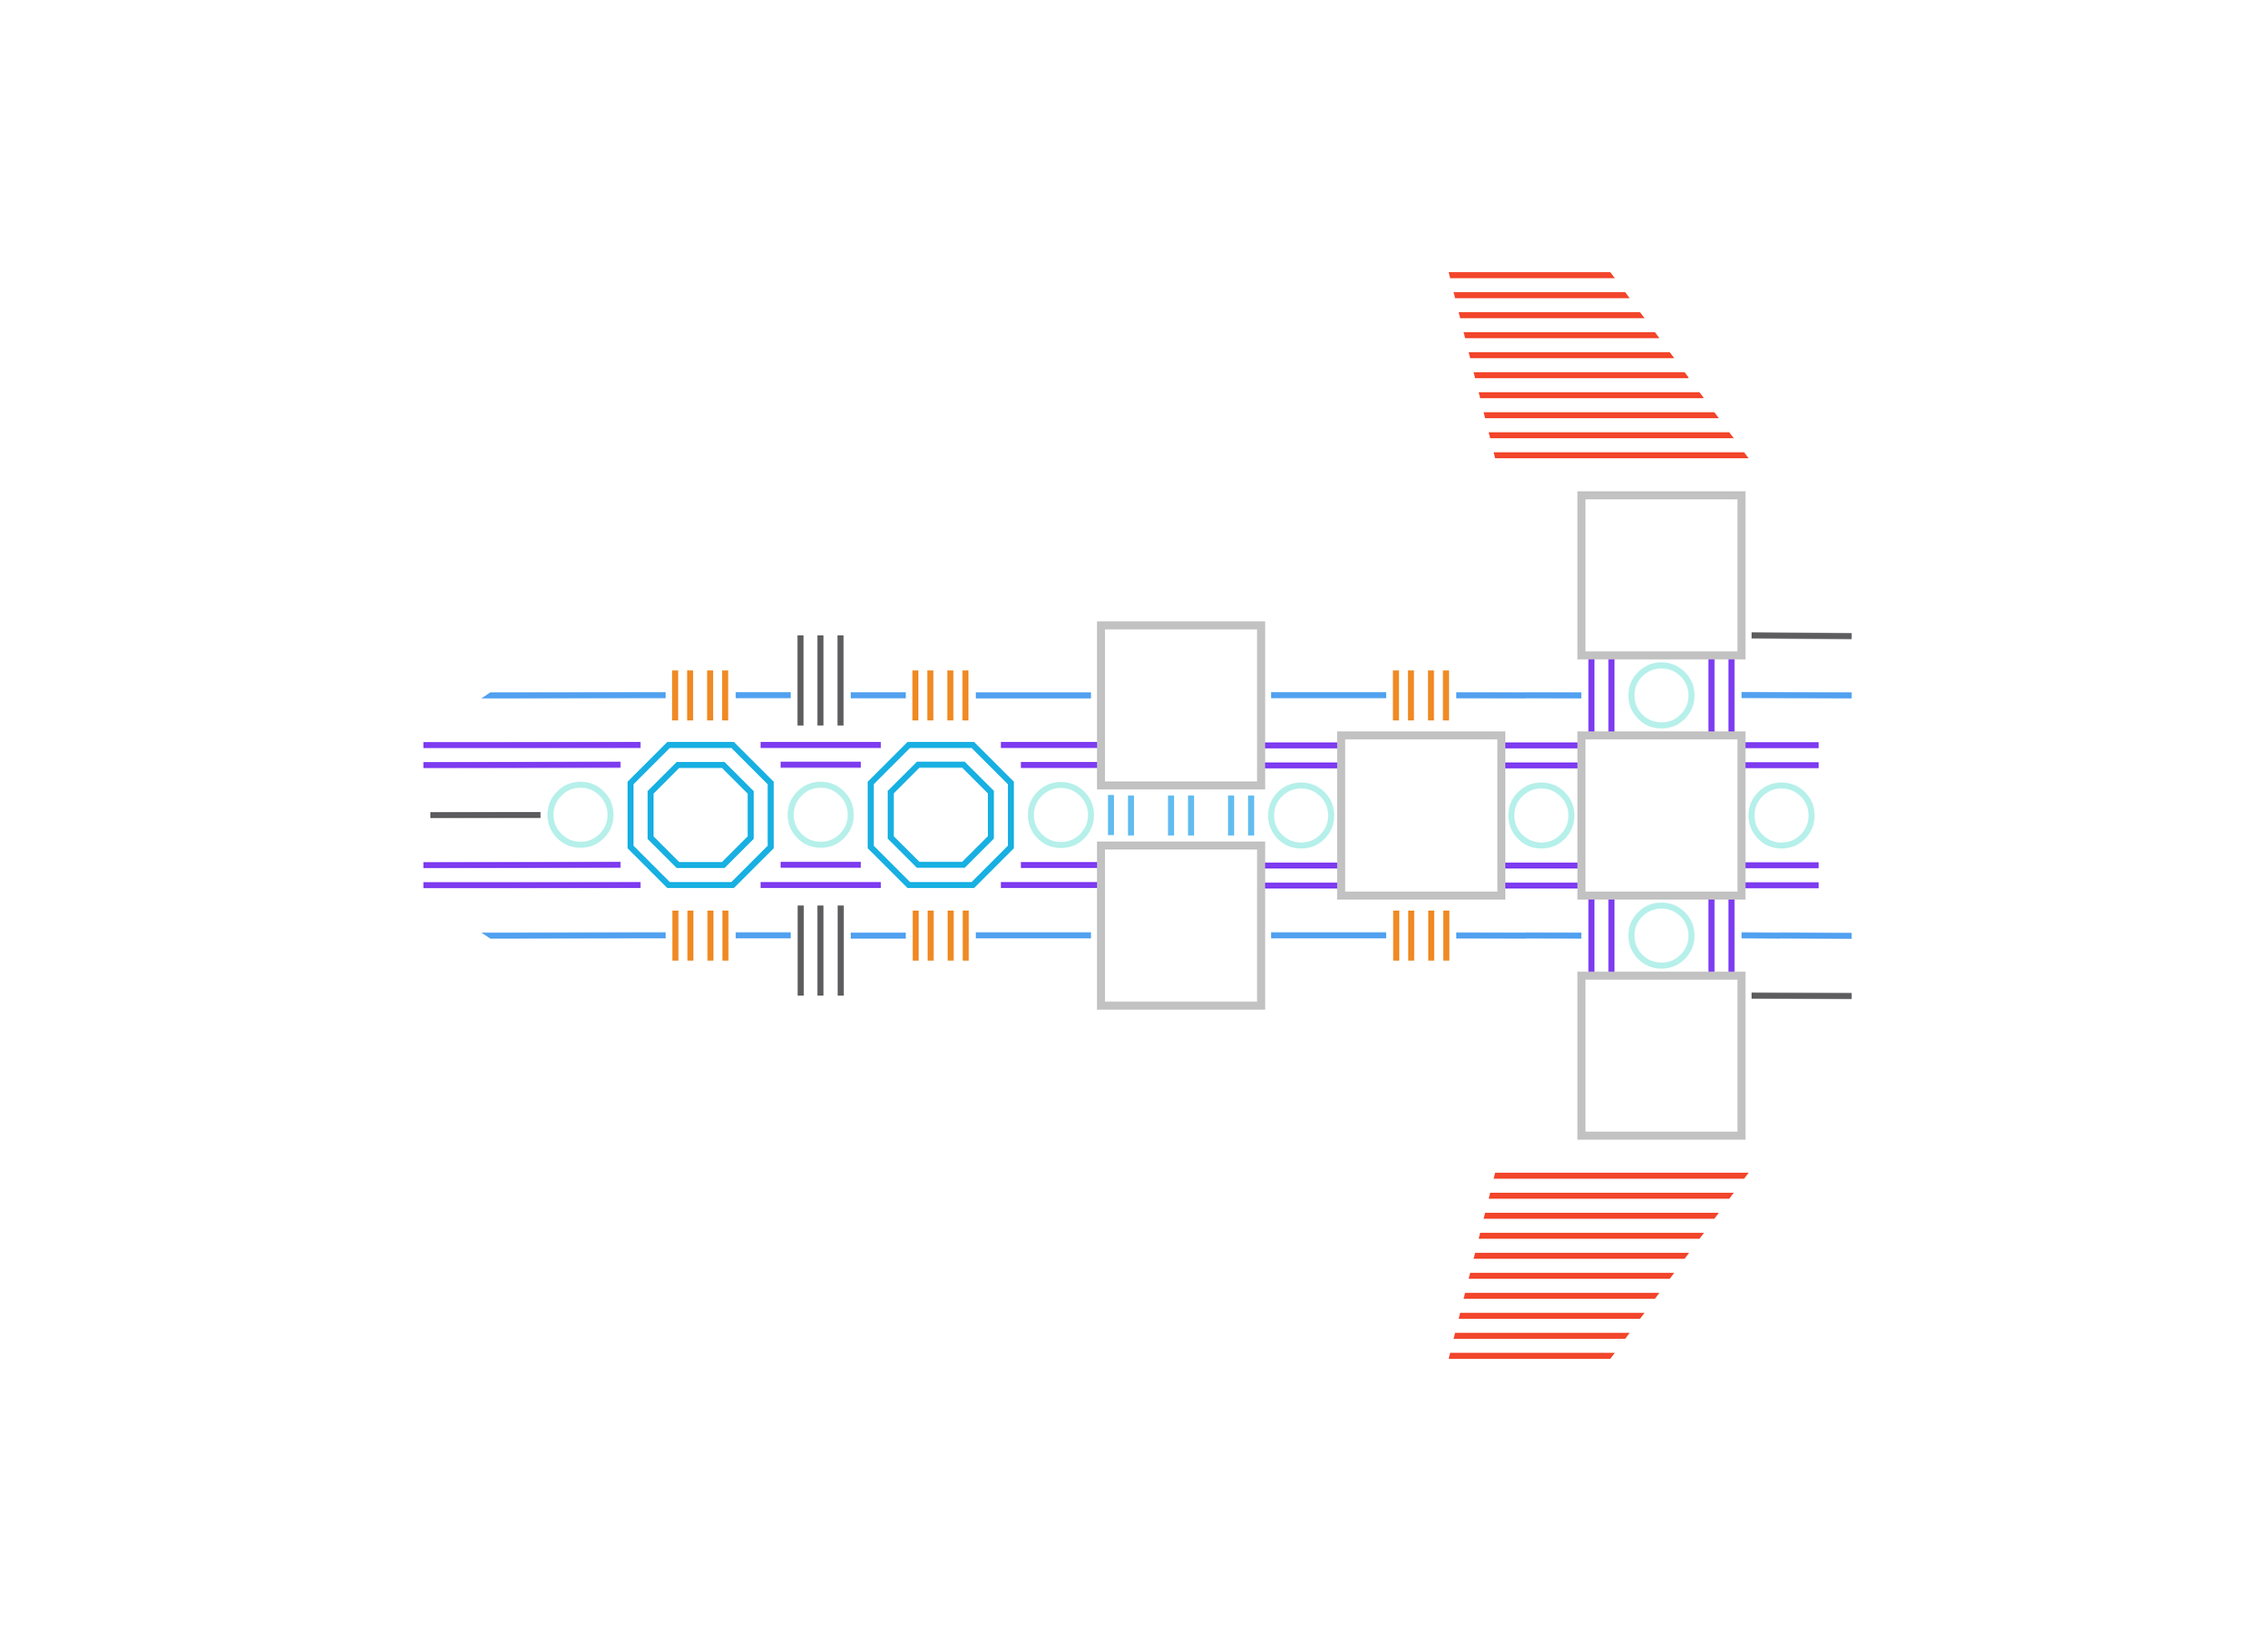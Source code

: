 <mxfile version="24.5.3" type="device">
  <diagram name="Page-1" id="fQ_WgQiGJqsnwwl_7qo3">
    <mxGraphModel dx="1270" dy="135" grid="1" gridSize="10" guides="1" tooltips="1" connect="1" arrows="1" fold="1" page="0" pageScale="1" pageWidth="827" pageHeight="1169" math="0" shadow="0">
      <root>
        <mxCell id="0" />
        <mxCell id="1" parent="0" />
        <mxCell id="SEtLUzUUaOyPmekFhvSF-3" value="" style="endArrow=none;html=1;rounded=0;strokeWidth=6;strokeColor=#7E3CF0;" edge="1" parent="1">
          <mxGeometry width="50" height="50" relative="1" as="geometry">
            <mxPoint x="260" y="1629.66" as="sourcePoint" />
            <mxPoint x="480" y="1629.5" as="targetPoint" />
          </mxGeometry>
        </mxCell>
        <mxCell id="SEtLUzUUaOyPmekFhvSF-4" value="" style="endArrow=none;html=1;rounded=0;strokeWidth=6;strokeColor=#7E3CF0;" edge="1" parent="1">
          <mxGeometry width="50" height="50" relative="1" as="geometry">
            <mxPoint x="260" y="1609.66" as="sourcePoint" />
            <mxPoint x="460" y="1609.3" as="targetPoint" />
          </mxGeometry>
        </mxCell>
        <mxCell id="SEtLUzUUaOyPmekFhvSF-1" value="" style="endArrow=none;html=1;rounded=0;strokeWidth=6;strokeColor=#7E3CF0;" edge="1" parent="1">
          <mxGeometry width="50" height="50" relative="1" as="geometry">
            <mxPoint x="260" y="1509.66" as="sourcePoint" />
            <mxPoint x="460" y="1509.3" as="targetPoint" />
          </mxGeometry>
        </mxCell>
        <mxCell id="SEtLUzUUaOyPmekFhvSF-2" value="" style="endArrow=none;html=1;rounded=0;strokeWidth=6;strokeColor=#7E3CF0;" edge="1" parent="1">
          <mxGeometry width="50" height="50" relative="1" as="geometry">
            <mxPoint x="260" y="1489.66" as="sourcePoint" />
            <mxPoint x="480" y="1489.5" as="targetPoint" />
          </mxGeometry>
        </mxCell>
        <mxCell id="SEtLUzUUaOyPmekFhvSF-7" value="" style="endArrow=none;html=1;rounded=0;strokeWidth=6;strokeColor=#7E3CF0;" edge="1" parent="1">
          <mxGeometry width="50" height="50" relative="1" as="geometry">
            <mxPoint x="840" y="1489.5" as="sourcePoint" />
            <mxPoint x="940" y="1489.5" as="targetPoint" />
          </mxGeometry>
        </mxCell>
        <mxCell id="SEtLUzUUaOyPmekFhvSF-8" value="" style="endArrow=none;html=1;rounded=0;strokeWidth=6;strokeColor=#7E3CF0;" edge="1" parent="1">
          <mxGeometry width="50" height="50" relative="1" as="geometry">
            <mxPoint x="860" y="1509.5" as="sourcePoint" />
            <mxPoint x="940" y="1509.5" as="targetPoint" />
          </mxGeometry>
        </mxCell>
        <mxCell id="SEtLUzUUaOyPmekFhvSF-5" value="" style="endArrow=none;html=1;rounded=0;strokeWidth=6;strokeColor=#7E3CF0;" edge="1" parent="1">
          <mxGeometry width="50" height="50" relative="1" as="geometry">
            <mxPoint x="840" y="1629.5" as="sourcePoint" />
            <mxPoint x="940" y="1629.5" as="targetPoint" />
          </mxGeometry>
        </mxCell>
        <mxCell id="SEtLUzUUaOyPmekFhvSF-6" value="" style="endArrow=none;html=1;rounded=0;strokeWidth=6;strokeColor=#7E3CF0;" edge="1" parent="1">
          <mxGeometry width="50" height="50" relative="1" as="geometry">
            <mxPoint x="860" y="1609.5" as="sourcePoint" />
            <mxPoint x="940" y="1609.5" as="targetPoint" />
          </mxGeometry>
        </mxCell>
        <mxCell id="6QwXeuThkFD-9IxJBqtr-515" value="" style="rounded=0;whiteSpace=wrap;html=1;fillColor=none;strokeColor=none;" parent="1" vertex="1">
          <mxGeometry x="-160" y="745" width="2265" height="1630" as="geometry" />
        </mxCell>
        <mxCell id="6QwXeuThkFD-9IxJBqtr-360" value="" style="endArrow=none;html=1;rounded=0;strokeWidth=6;strokeColor=#52A1F0;" parent="1" edge="1">
          <mxGeometry width="50" height="50" relative="1" as="geometry">
            <mxPoint x="320" y="1440" as="sourcePoint" />
            <mxPoint x="505" y="1439.76" as="targetPoint" />
          </mxGeometry>
        </mxCell>
        <mxCell id="6QwXeuThkFD-9IxJBqtr-361" value="" style="endArrow=none;html=1;rounded=0;strokeWidth=6;strokeColor=#52A1F0;" parent="1" edge="1">
          <mxGeometry width="50" height="50" relative="1" as="geometry">
            <mxPoint x="320" y="1680" as="sourcePoint" />
            <mxPoint x="505" y="1679.76" as="targetPoint" />
          </mxGeometry>
        </mxCell>
        <mxCell id="6QwXeuThkFD-9IxJBqtr-333" value="" style="endArrow=none;html=1;rounded=0;strokeWidth=6;strokeColor=#F2462C;" parent="1" edge="1">
          <mxGeometry width="50" height="50" relative="1" as="geometry">
            <mxPoint x="1590" y="1200" as="sourcePoint" />
            <mxPoint x="1331" y="1200" as="targetPoint" />
          </mxGeometry>
        </mxCell>
        <mxCell id="6QwXeuThkFD-9IxJBqtr-335" value="" style="endArrow=none;html=1;rounded=0;strokeWidth=6;strokeColor=#F2462C;" parent="1" edge="1">
          <mxGeometry width="50" height="50" relative="1" as="geometry">
            <mxPoint x="1573" y="1180" as="sourcePoint" />
            <mxPoint x="1324" y="1180" as="targetPoint" />
          </mxGeometry>
        </mxCell>
        <mxCell id="6QwXeuThkFD-9IxJBqtr-334" value="" style="endArrow=none;html=1;rounded=0;strokeWidth=6;strokeColor=#F2462C;" parent="1" edge="1">
          <mxGeometry width="50" height="50" relative="1" as="geometry">
            <mxPoint x="1542" y="1140" as="sourcePoint" />
            <mxPoint x="1315" y="1140" as="targetPoint" />
          </mxGeometry>
        </mxCell>
        <mxCell id="6QwXeuThkFD-9IxJBqtr-339" value="" style="endArrow=none;html=1;rounded=0;strokeWidth=6;strokeColor=#F2462C;" parent="1" edge="1">
          <mxGeometry width="50" height="50" relative="1" as="geometry">
            <mxPoint x="1558" y="1160" as="sourcePoint" />
            <mxPoint x="1320" y="1160" as="targetPoint" />
          </mxGeometry>
        </mxCell>
        <mxCell id="6QwXeuThkFD-9IxJBqtr-340" value="" style="endArrow=none;html=1;rounded=0;strokeWidth=6;strokeColor=#F2462C;" parent="1" edge="1">
          <mxGeometry width="50" height="50" relative="1" as="geometry">
            <mxPoint x="1527" y="1120" as="sourcePoint" />
            <mxPoint x="1310" y="1120" as="targetPoint" />
          </mxGeometry>
        </mxCell>
        <mxCell id="6QwXeuThkFD-9IxJBqtr-336" value="" style="endArrow=none;html=1;rounded=0;strokeWidth=6;strokeColor=#F2462C;" parent="1" edge="1">
          <mxGeometry width="50" height="50" relative="1" as="geometry">
            <mxPoint x="1514" y="1100" as="sourcePoint" />
            <mxPoint x="1306" y="1100" as="targetPoint" />
          </mxGeometry>
        </mxCell>
        <mxCell id="6QwXeuThkFD-9IxJBqtr-341" value="" style="endArrow=none;html=1;rounded=0;strokeWidth=6;strokeColor=#F2462C;" parent="1" edge="1">
          <mxGeometry width="50" height="50" relative="1" as="geometry">
            <mxPoint x="1500.5" y="1080" as="sourcePoint" />
            <mxPoint x="1299.5" y="1080" as="targetPoint" />
          </mxGeometry>
        </mxCell>
        <mxCell id="6QwXeuThkFD-9IxJBqtr-338" value="" style="endArrow=none;html=1;rounded=0;strokeWidth=6;strokeColor=#F2462C;" parent="1" edge="1">
          <mxGeometry width="50" height="50" relative="1" as="geometry">
            <mxPoint x="1483" y="1060" as="sourcePoint" />
            <mxPoint x="1296" y="1060" as="targetPoint" />
          </mxGeometry>
        </mxCell>
        <mxCell id="6QwXeuThkFD-9IxJBqtr-342" value="" style="endArrow=none;html=1;rounded=0;strokeWidth=6;strokeColor=#F2462C;" parent="1" edge="1">
          <mxGeometry width="50" height="50" relative="1" as="geometry">
            <mxPoint x="1469" y="1040" as="sourcePoint" />
            <mxPoint x="1291" y="1040" as="targetPoint" />
          </mxGeometry>
        </mxCell>
        <mxCell id="6QwXeuThkFD-9IxJBqtr-337" value="" style="endArrow=none;html=1;rounded=0;strokeWidth=6;strokeColor=#F2462C;" parent="1" edge="1">
          <mxGeometry width="50" height="50" relative="1" as="geometry">
            <mxPoint x="1453.5" y="1020" as="sourcePoint" />
            <mxPoint x="1284" y="1020" as="targetPoint" />
          </mxGeometry>
        </mxCell>
        <mxCell id="6QwXeuThkFD-9IxJBqtr-332" value="" style="endArrow=none;html=1;rounded=0;strokeWidth=6;strokeColor=#F2462C;" parent="1" edge="1">
          <mxGeometry width="50" height="50" relative="1" as="geometry">
            <mxPoint x="1590" y="1920" as="sourcePoint" />
            <mxPoint x="1331" y="1920" as="targetPoint" />
          </mxGeometry>
        </mxCell>
        <mxCell id="6QwXeuThkFD-9IxJBqtr-331" value="" style="endArrow=none;html=1;rounded=0;strokeWidth=6;strokeColor=#F2462C;" parent="1" edge="1">
          <mxGeometry width="50" height="50" relative="1" as="geometry">
            <mxPoint x="1543" y="1980" as="sourcePoint" />
            <mxPoint x="1316" y="1980" as="targetPoint" />
          </mxGeometry>
        </mxCell>
        <mxCell id="6QwXeuThkFD-9IxJBqtr-330" value="" style="endArrow=none;html=1;rounded=0;strokeWidth=6;strokeColor=#F2462C;" parent="1" edge="1">
          <mxGeometry width="50" height="50" relative="1" as="geometry">
            <mxPoint x="1574" y="1940" as="sourcePoint" />
            <mxPoint x="1325" y="1940" as="targetPoint" />
          </mxGeometry>
        </mxCell>
        <mxCell id="6QwXeuThkFD-9IxJBqtr-329" value="" style="endArrow=none;html=1;rounded=0;strokeWidth=6;strokeColor=#F2462C;" parent="1" edge="1">
          <mxGeometry width="50" height="50" relative="1" as="geometry">
            <mxPoint x="1514" y="2020" as="sourcePoint" />
            <mxPoint x="1306" y="2020" as="targetPoint" />
          </mxGeometry>
        </mxCell>
        <mxCell id="6QwXeuThkFD-9IxJBqtr-328" value="" style="endArrow=none;html=1;rounded=0;strokeWidth=6;strokeColor=#F2462C;" parent="1" edge="1">
          <mxGeometry width="50" height="50" relative="1" as="geometry">
            <mxPoint x="1456" y="2100" as="sourcePoint" />
            <mxPoint x="1286.5" y="2100" as="targetPoint" />
          </mxGeometry>
        </mxCell>
        <mxCell id="6QwXeuThkFD-9IxJBqtr-327" value="" style="endArrow=none;html=1;rounded=0;strokeWidth=6;strokeColor=#F2462C;" parent="1" edge="1">
          <mxGeometry width="50" height="50" relative="1" as="geometry">
            <mxPoint x="1483" y="2060" as="sourcePoint" />
            <mxPoint x="1296" y="2060" as="targetPoint" />
          </mxGeometry>
        </mxCell>
        <mxCell id="6QwXeuThkFD-9IxJBqtr-319" value="" style="endArrow=none;html=1;rounded=0;strokeWidth=6;strokeColor=#F2462C;" parent="1" edge="1">
          <mxGeometry width="50" height="50" relative="1" as="geometry">
            <mxPoint x="1558" y="1960" as="sourcePoint" />
            <mxPoint x="1320" y="1960" as="targetPoint" />
          </mxGeometry>
        </mxCell>
        <mxCell id="6QwXeuThkFD-9IxJBqtr-318" value="" style="endArrow=none;html=1;rounded=0;strokeWidth=6;strokeColor=#F2462C;" parent="1" edge="1">
          <mxGeometry width="50" height="50" relative="1" as="geometry">
            <mxPoint x="1529" y="2000" as="sourcePoint" />
            <mxPoint x="1312" y="2000" as="targetPoint" />
          </mxGeometry>
        </mxCell>
        <mxCell id="6QwXeuThkFD-9IxJBqtr-317" value="" style="endArrow=none;html=1;rounded=0;strokeWidth=6;strokeColor=#F2462C;" parent="1" edge="1">
          <mxGeometry width="50" height="50" relative="1" as="geometry">
            <mxPoint x="1501" y="2040" as="sourcePoint" />
            <mxPoint x="1300" y="2040" as="targetPoint" />
          </mxGeometry>
        </mxCell>
        <mxCell id="6QwXeuThkFD-9IxJBqtr-315" value="" style="endArrow=none;html=1;rounded=0;strokeWidth=6;strokeColor=#F2462C;" parent="1" edge="1">
          <mxGeometry width="50" height="50" relative="1" as="geometry">
            <mxPoint x="1470" y="2080" as="sourcePoint" />
            <mxPoint x="1292" y="2080" as="targetPoint" />
          </mxGeometry>
        </mxCell>
        <mxCell id="6QwXeuThkFD-9IxJBqtr-296" value="" style="endArrow=none;html=1;rounded=0;strokeWidth=6;strokeColor=#7E3CF0;" parent="1" edge="1">
          <mxGeometry width="50" height="50" relative="1" as="geometry">
            <mxPoint x="1550" y="1640" as="sourcePoint" />
            <mxPoint x="1550" y="1720" as="targetPoint" />
          </mxGeometry>
        </mxCell>
        <mxCell id="6QwXeuThkFD-9IxJBqtr-297" value="" style="endArrow=none;html=1;rounded=0;strokeWidth=6;strokeColor=#7E3CF0;" parent="1" edge="1">
          <mxGeometry width="50" height="50" relative="1" as="geometry">
            <mxPoint x="1570" y="1640" as="sourcePoint" />
            <mxPoint x="1570" y="1720" as="targetPoint" />
          </mxGeometry>
        </mxCell>
        <mxCell id="6QwXeuThkFD-9IxJBqtr-294" value="" style="endArrow=none;html=1;rounded=0;strokeWidth=6;strokeColor=#7E3CF0;" parent="1" edge="1">
          <mxGeometry width="50" height="50" relative="1" as="geometry">
            <mxPoint x="1430" y="1640" as="sourcePoint" />
            <mxPoint x="1430" y="1720" as="targetPoint" />
          </mxGeometry>
        </mxCell>
        <mxCell id="6QwXeuThkFD-9IxJBqtr-295" value="" style="endArrow=none;html=1;rounded=0;strokeWidth=6;strokeColor=#7E3CF0;" parent="1" edge="1">
          <mxGeometry width="50" height="50" relative="1" as="geometry">
            <mxPoint x="1450" y="1640" as="sourcePoint" />
            <mxPoint x="1450" y="1720" as="targetPoint" />
          </mxGeometry>
        </mxCell>
        <mxCell id="6QwXeuThkFD-9IxJBqtr-292" value="" style="endArrow=none;html=1;rounded=0;strokeWidth=6;strokeColor=#7E3CF0;" parent="1" edge="1">
          <mxGeometry width="50" height="50" relative="1" as="geometry">
            <mxPoint x="1430" y="1400" as="sourcePoint" />
            <mxPoint x="1430" y="1480" as="targetPoint" />
          </mxGeometry>
        </mxCell>
        <mxCell id="6QwXeuThkFD-9IxJBqtr-293" value="" style="endArrow=none;html=1;rounded=0;strokeWidth=6;strokeColor=#7E3CF0;" parent="1" edge="1">
          <mxGeometry width="50" height="50" relative="1" as="geometry">
            <mxPoint x="1450" y="1400" as="sourcePoint" />
            <mxPoint x="1450" y="1480" as="targetPoint" />
          </mxGeometry>
        </mxCell>
        <mxCell id="6QwXeuThkFD-9IxJBqtr-290" value="" style="endArrow=none;html=1;rounded=0;strokeWidth=6;strokeColor=#7E3CF0;" parent="1" edge="1">
          <mxGeometry width="50" height="50" relative="1" as="geometry">
            <mxPoint x="1550" y="1400" as="sourcePoint" />
            <mxPoint x="1550" y="1480" as="targetPoint" />
          </mxGeometry>
        </mxCell>
        <mxCell id="6QwXeuThkFD-9IxJBqtr-291" value="" style="endArrow=none;html=1;rounded=0;strokeWidth=6;strokeColor=#7E3CF0;" parent="1" edge="1">
          <mxGeometry width="50" height="50" relative="1" as="geometry">
            <mxPoint x="1570" y="1400" as="sourcePoint" />
            <mxPoint x="1570" y="1480" as="targetPoint" />
          </mxGeometry>
        </mxCell>
        <mxCell id="6QwXeuThkFD-9IxJBqtr-208" value="" style="endArrow=none;html=1;rounded=0;strokeWidth=6;strokeColor=#7E3CF0;" parent="1" edge="1">
          <mxGeometry width="50" height="50" relative="1" as="geometry">
            <mxPoint x="1580" y="1629.74" as="sourcePoint" />
            <mxPoint x="1660" y="1629.74" as="targetPoint" />
          </mxGeometry>
        </mxCell>
        <mxCell id="6QwXeuThkFD-9IxJBqtr-209" value="" style="endArrow=none;html=1;rounded=0;strokeWidth=6;strokeColor=#7E3CF0;" parent="1" edge="1">
          <mxGeometry width="50" height="50" relative="1" as="geometry">
            <mxPoint x="1580" y="1609.74" as="sourcePoint" />
            <mxPoint x="1660" y="1609.74" as="targetPoint" />
          </mxGeometry>
        </mxCell>
        <mxCell id="6QwXeuThkFD-9IxJBqtr-210" value="" style="endArrow=none;html=1;rounded=0;strokeWidth=6;strokeColor=#7E3CF0;" parent="1" edge="1">
          <mxGeometry width="50" height="50" relative="1" as="geometry">
            <mxPoint x="1580" y="1489.74" as="sourcePoint" />
            <mxPoint x="1660" y="1489.74" as="targetPoint" />
          </mxGeometry>
        </mxCell>
        <mxCell id="6QwXeuThkFD-9IxJBqtr-211" value="" style="endArrow=none;html=1;rounded=0;strokeWidth=6;strokeColor=#7E3CF0;" parent="1" edge="1">
          <mxGeometry width="50" height="50" relative="1" as="geometry">
            <mxPoint x="1580" y="1509.74" as="sourcePoint" />
            <mxPoint x="1660" y="1509.74" as="targetPoint" />
          </mxGeometry>
        </mxCell>
        <mxCell id="6QwXeuThkFD-9IxJBqtr-212" value="" style="endArrow=none;html=1;rounded=0;strokeWidth=6;strokeColor=#7E3CF0;" parent="1" edge="1">
          <mxGeometry width="50" height="50" relative="1" as="geometry">
            <mxPoint x="1340" y="1630" as="sourcePoint" />
            <mxPoint x="1420" y="1630" as="targetPoint" />
          </mxGeometry>
        </mxCell>
        <mxCell id="6QwXeuThkFD-9IxJBqtr-213" value="" style="endArrow=none;html=1;rounded=0;strokeWidth=6;strokeColor=#7E3CF0;" parent="1" edge="1">
          <mxGeometry width="50" height="50" relative="1" as="geometry">
            <mxPoint x="1340" y="1610" as="sourcePoint" />
            <mxPoint x="1420" y="1610" as="targetPoint" />
          </mxGeometry>
        </mxCell>
        <mxCell id="6QwXeuThkFD-9IxJBqtr-214" value="" style="endArrow=none;html=1;rounded=0;strokeWidth=6;strokeColor=#7E3CF0;" parent="1" edge="1">
          <mxGeometry width="50" height="50" relative="1" as="geometry">
            <mxPoint x="1340" y="1510" as="sourcePoint" />
            <mxPoint x="1420" y="1510" as="targetPoint" />
          </mxGeometry>
        </mxCell>
        <mxCell id="6QwXeuThkFD-9IxJBqtr-215" value="" style="endArrow=none;html=1;rounded=0;strokeWidth=6;strokeColor=#7E3CF0;" parent="1" edge="1">
          <mxGeometry width="50" height="50" relative="1" as="geometry">
            <mxPoint x="1340" y="1490" as="sourcePoint" />
            <mxPoint x="1420" y="1490" as="targetPoint" />
          </mxGeometry>
        </mxCell>
        <mxCell id="6QwXeuThkFD-9IxJBqtr-220" value="" style="endArrow=none;html=1;rounded=0;strokeWidth=6;strokeColor=#7E3CF0;" parent="1" edge="1">
          <mxGeometry width="50" height="50" relative="1" as="geometry">
            <mxPoint x="1100" y="1610" as="sourcePoint" />
            <mxPoint x="1180" y="1610" as="targetPoint" />
          </mxGeometry>
        </mxCell>
        <mxCell id="6QwXeuThkFD-9IxJBqtr-221" value="" style="endArrow=none;html=1;rounded=0;strokeWidth=6;strokeColor=#7E3CF0;" parent="1" edge="1">
          <mxGeometry width="50" height="50" relative="1" as="geometry">
            <mxPoint x="1100" y="1630" as="sourcePoint" />
            <mxPoint x="1180" y="1630" as="targetPoint" />
          </mxGeometry>
        </mxCell>
        <mxCell id="6QwXeuThkFD-9IxJBqtr-222" value="" style="endArrow=none;html=1;rounded=0;strokeWidth=6;strokeColor=#7E3CF0;" parent="1" edge="1">
          <mxGeometry width="50" height="50" relative="1" as="geometry">
            <mxPoint x="1100" y="1490" as="sourcePoint" />
            <mxPoint x="1180" y="1490" as="targetPoint" />
          </mxGeometry>
        </mxCell>
        <mxCell id="6QwXeuThkFD-9IxJBqtr-223" value="" style="endArrow=none;html=1;rounded=0;strokeWidth=6;strokeColor=#7E3CF0;" parent="1" edge="1">
          <mxGeometry width="50" height="50" relative="1" as="geometry">
            <mxPoint x="1100" y="1510" as="sourcePoint" />
            <mxPoint x="1180" y="1510" as="targetPoint" />
          </mxGeometry>
        </mxCell>
        <mxCell id="6QwXeuThkFD-9IxJBqtr-224" value="" style="endArrow=none;html=1;rounded=0;strokeWidth=6;strokeColor=#FFFFFF;" parent="1" edge="1">
          <mxGeometry width="50" height="50" relative="1" as="geometry">
            <mxPoint x="1660" y="1580" as="sourcePoint" />
            <mxPoint x="1660" y="1580" as="targetPoint" />
            <Array as="points">
              <mxPoint x="1660" y="1640" />
              <mxPoint x="1700" y="1670" />
              <mxPoint x="1700" y="1770" />
              <mxPoint x="1440" y="2120" />
              <mxPoint x="1280" y="2120" />
              <mxPoint x="1380" y="1720" />
              <mxPoint x="1220" y="1720" />
              <mxPoint x="1140" y="1800" />
              <mxPoint x="900" y="1800" />
              <mxPoint x="820" y="1720" />
              <mxPoint x="740" y="1720" />
              <mxPoint x="700" y="1760" />
              <mxPoint x="620" y="1760" />
              <mxPoint x="580" y="1720" />
              <mxPoint x="380" y="1720" />
              <mxPoint x="260" y="1640" />
              <mxPoint x="260" y="1480" />
              <mxPoint x="380" y="1400" />
              <mxPoint x="580" y="1400" />
              <mxPoint x="620" y="1360" />
              <mxPoint x="700" y="1360" />
              <mxPoint x="740" y="1400" />
              <mxPoint x="820" y="1400" />
              <mxPoint x="900" y="1320" />
              <mxPoint x="1140" y="1320" />
              <mxPoint x="1220" y="1400" />
              <mxPoint x="1380" y="1400" />
              <mxPoint x="1280" y="1000" />
              <mxPoint x="1440" y="1000" />
              <mxPoint x="1700" y="1350" />
              <mxPoint x="1700" y="1450" />
              <mxPoint x="1660" y="1480" />
            </Array>
          </mxGeometry>
        </mxCell>
        <mxCell id="6QwXeuThkFD-9IxJBqtr-226" value="" style="rounded=0;whiteSpace=wrap;html=1;strokeColor=#C2C2C2;fillColor=none;strokeWidth=8;" parent="1" vertex="1">
          <mxGeometry x="1180" y="1480" width="160" height="160" as="geometry" />
        </mxCell>
        <mxCell id="6QwXeuThkFD-9IxJBqtr-227" value="" style="rounded=0;whiteSpace=wrap;html=1;strokeColor=#C2C2C2;fillColor=none;strokeWidth=8;" parent="1" vertex="1">
          <mxGeometry x="940" y="1370" width="160" height="160" as="geometry" />
        </mxCell>
        <mxCell id="6QwXeuThkFD-9IxJBqtr-228" value="" style="rounded=0;whiteSpace=wrap;html=1;strokeColor=#C2C2C2;fillColor=none;strokeWidth=8;" parent="1" vertex="1">
          <mxGeometry x="940" y="1590" width="160" height="160" as="geometry" />
        </mxCell>
        <mxCell id="6QwXeuThkFD-9IxJBqtr-229" value="" style="rounded=0;whiteSpace=wrap;html=1;strokeColor=#C2C2C2;fillColor=none;strokeWidth=8;" parent="1" vertex="1">
          <mxGeometry x="1420" y="1480" width="160" height="160" as="geometry" />
        </mxCell>
        <mxCell id="6QwXeuThkFD-9IxJBqtr-231" value="" style="endArrow=none;html=1;rounded=0;strokeWidth=6;strokeColor=#62BCF0;" parent="1" edge="1">
          <mxGeometry width="50" height="50" relative="1" as="geometry">
            <mxPoint x="970" y="1580" as="sourcePoint" />
            <mxPoint x="970" y="1540" as="targetPoint" />
          </mxGeometry>
        </mxCell>
        <mxCell id="6QwXeuThkFD-9IxJBqtr-232" value="" style="endArrow=none;html=1;rounded=0;strokeWidth=6;strokeColor=#62BCF0;" parent="1" edge="1">
          <mxGeometry width="50" height="50" relative="1" as="geometry">
            <mxPoint x="1090" y="1580" as="sourcePoint" />
            <mxPoint x="1090" y="1540" as="targetPoint" />
          </mxGeometry>
        </mxCell>
        <mxCell id="6QwXeuThkFD-9IxJBqtr-233" value="" style="endArrow=none;html=1;rounded=0;strokeWidth=6;strokeColor=#62BCF0;" parent="1" edge="1">
          <mxGeometry width="50" height="50" relative="1" as="geometry">
            <mxPoint x="1070" y="1580" as="sourcePoint" />
            <mxPoint x="1070" y="1540" as="targetPoint" />
          </mxGeometry>
        </mxCell>
        <mxCell id="6QwXeuThkFD-9IxJBqtr-234" value="" style="endArrow=none;html=1;rounded=0;strokeWidth=6;strokeColor=#62BCF0;" parent="1" edge="1">
          <mxGeometry width="50" height="50" relative="1" as="geometry">
            <mxPoint x="1030" y="1580" as="sourcePoint" />
            <mxPoint x="1030" y="1540" as="targetPoint" />
          </mxGeometry>
        </mxCell>
        <mxCell id="6QwXeuThkFD-9IxJBqtr-235" value="" style="endArrow=none;html=1;rounded=0;strokeWidth=6;strokeColor=#62BCF0;" parent="1" edge="1">
          <mxGeometry width="50" height="50" relative="1" as="geometry">
            <mxPoint x="1010" y="1580" as="sourcePoint" />
            <mxPoint x="1010" y="1540" as="targetPoint" />
          </mxGeometry>
        </mxCell>
        <mxCell id="6QwXeuThkFD-9IxJBqtr-237" value="" style="ellipse;whiteSpace=wrap;html=1;fillColor=none;strokeWidth=6;strokeColor=#B6F0EA;" parent="1" vertex="1">
          <mxGeometry x="1110" y="1530" width="60" height="60" as="geometry" />
        </mxCell>
        <mxCell id="6QwXeuThkFD-9IxJBqtr-238" value="" style="ellipse;whiteSpace=wrap;html=1;fillColor=none;strokeWidth=6;strokeColor=#B6F0EA;" parent="1" vertex="1">
          <mxGeometry x="1350" y="1530" width="60" height="60" as="geometry" />
        </mxCell>
        <mxCell id="6QwXeuThkFD-9IxJBqtr-239" value="" style="endArrow=none;html=1;rounded=0;strokeWidth=6;strokeColor=#F08A24;" parent="1" edge="1">
          <mxGeometry width="50" height="50" relative="1" as="geometry">
            <mxPoint x="1235" y="1705" as="sourcePoint" />
            <mxPoint x="1235" y="1655" as="targetPoint" />
          </mxGeometry>
        </mxCell>
        <mxCell id="6QwXeuThkFD-9IxJBqtr-240" value="" style="endArrow=none;html=1;rounded=0;strokeWidth=6;strokeColor=#F08A24;" parent="1" edge="1">
          <mxGeometry width="50" height="50" relative="1" as="geometry">
            <mxPoint x="1250" y="1705" as="sourcePoint" />
            <mxPoint x="1250" y="1655" as="targetPoint" />
          </mxGeometry>
        </mxCell>
        <mxCell id="6QwXeuThkFD-9IxJBqtr-241" value="" style="endArrow=none;html=1;rounded=0;strokeWidth=6;strokeColor=#F08A24;" parent="1" edge="1">
          <mxGeometry width="50" height="50" relative="1" as="geometry">
            <mxPoint x="1285" y="1705" as="sourcePoint" />
            <mxPoint x="1285" y="1655" as="targetPoint" />
          </mxGeometry>
        </mxCell>
        <mxCell id="6QwXeuThkFD-9IxJBqtr-242" value="" style="endArrow=none;html=1;rounded=0;strokeWidth=6;strokeColor=#F08A24;" parent="1" edge="1">
          <mxGeometry width="50" height="50" relative="1" as="geometry">
            <mxPoint x="1270" y="1705" as="sourcePoint" />
            <mxPoint x="1270" y="1655" as="targetPoint" />
          </mxGeometry>
        </mxCell>
        <mxCell id="6QwXeuThkFD-9IxJBqtr-243" value="" style="endArrow=none;html=1;rounded=0;strokeWidth=6;strokeColor=#F08A24;" parent="1" edge="1">
          <mxGeometry width="50" height="50" relative="1" as="geometry">
            <mxPoint x="1234.71" y="1465" as="sourcePoint" />
            <mxPoint x="1234.71" y="1415" as="targetPoint" />
          </mxGeometry>
        </mxCell>
        <mxCell id="6QwXeuThkFD-9IxJBqtr-244" value="" style="endArrow=none;html=1;rounded=0;strokeWidth=6;strokeColor=#F08A24;" parent="1" edge="1">
          <mxGeometry width="50" height="50" relative="1" as="geometry">
            <mxPoint x="1249.71" y="1465" as="sourcePoint" />
            <mxPoint x="1249.71" y="1415" as="targetPoint" />
          </mxGeometry>
        </mxCell>
        <mxCell id="6QwXeuThkFD-9IxJBqtr-245" value="" style="endArrow=none;html=1;rounded=0;strokeWidth=6;strokeColor=#F08A24;" parent="1" edge="1">
          <mxGeometry width="50" height="50" relative="1" as="geometry">
            <mxPoint x="1284.71" y="1465" as="sourcePoint" />
            <mxPoint x="1284.71" y="1415" as="targetPoint" />
          </mxGeometry>
        </mxCell>
        <mxCell id="6QwXeuThkFD-9IxJBqtr-246" value="" style="endArrow=none;html=1;rounded=0;strokeWidth=6;strokeColor=#F08A24;" parent="1" edge="1">
          <mxGeometry width="50" height="50" relative="1" as="geometry">
            <mxPoint x="1269.71" y="1465" as="sourcePoint" />
            <mxPoint x="1269.71" y="1415" as="targetPoint" />
          </mxGeometry>
        </mxCell>
        <mxCell id="6QwXeuThkFD-9IxJBqtr-247" value="" style="endArrow=none;html=1;rounded=0;strokeWidth=6;strokeColor=#F08A24;" parent="1" edge="1">
          <mxGeometry width="50" height="50" relative="1" as="geometry">
            <mxPoint x="754.86" y="1705" as="sourcePoint" />
            <mxPoint x="754.86" y="1655" as="targetPoint" />
          </mxGeometry>
        </mxCell>
        <mxCell id="6QwXeuThkFD-9IxJBqtr-248" value="" style="endArrow=none;html=1;rounded=0;strokeWidth=6;strokeColor=#F08A24;" parent="1" edge="1">
          <mxGeometry width="50" height="50" relative="1" as="geometry">
            <mxPoint x="769.86" y="1705" as="sourcePoint" />
            <mxPoint x="769.86" y="1655" as="targetPoint" />
          </mxGeometry>
        </mxCell>
        <mxCell id="6QwXeuThkFD-9IxJBqtr-249" value="" style="endArrow=none;html=1;rounded=0;strokeWidth=6;strokeColor=#F08A24;" parent="1" edge="1">
          <mxGeometry width="50" height="50" relative="1" as="geometry">
            <mxPoint x="804.86" y="1705" as="sourcePoint" />
            <mxPoint x="804.86" y="1655" as="targetPoint" />
          </mxGeometry>
        </mxCell>
        <mxCell id="6QwXeuThkFD-9IxJBqtr-250" value="" style="endArrow=none;html=1;rounded=0;strokeWidth=6;strokeColor=#F08A24;" parent="1" edge="1">
          <mxGeometry width="50" height="50" relative="1" as="geometry">
            <mxPoint x="789.86" y="1705" as="sourcePoint" />
            <mxPoint x="789.86" y="1655" as="targetPoint" />
          </mxGeometry>
        </mxCell>
        <mxCell id="6QwXeuThkFD-9IxJBqtr-251" value="" style="endArrow=none;html=1;rounded=0;strokeWidth=6;strokeColor=#F08A24;" parent="1" edge="1">
          <mxGeometry width="50" height="50" relative="1" as="geometry">
            <mxPoint x="754.57" y="1465" as="sourcePoint" />
            <mxPoint x="754.57" y="1415" as="targetPoint" />
          </mxGeometry>
        </mxCell>
        <mxCell id="6QwXeuThkFD-9IxJBqtr-252" value="" style="endArrow=none;html=1;rounded=0;strokeWidth=6;strokeColor=#F08A24;" parent="1" edge="1">
          <mxGeometry width="50" height="50" relative="1" as="geometry">
            <mxPoint x="769.57" y="1465" as="sourcePoint" />
            <mxPoint x="769.57" y="1415" as="targetPoint" />
          </mxGeometry>
        </mxCell>
        <mxCell id="6QwXeuThkFD-9IxJBqtr-253" value="" style="endArrow=none;html=1;rounded=0;strokeWidth=6;strokeColor=#F08A24;" parent="1" edge="1">
          <mxGeometry width="50" height="50" relative="1" as="geometry">
            <mxPoint x="804.57" y="1465" as="sourcePoint" />
            <mxPoint x="804.57" y="1415" as="targetPoint" />
          </mxGeometry>
        </mxCell>
        <mxCell id="6QwXeuThkFD-9IxJBqtr-254" value="" style="endArrow=none;html=1;rounded=0;strokeWidth=6;strokeColor=#F08A24;" parent="1" edge="1">
          <mxGeometry width="50" height="50" relative="1" as="geometry">
            <mxPoint x="789.57" y="1465" as="sourcePoint" />
            <mxPoint x="789.57" y="1415" as="targetPoint" />
          </mxGeometry>
        </mxCell>
        <mxCell id="6QwXeuThkFD-9IxJBqtr-255" value="" style="ellipse;whiteSpace=wrap;html=1;fillColor=none;strokeWidth=6;strokeColor=#B6F0EA;" parent="1" vertex="1">
          <mxGeometry x="1590" y="1530" width="60" height="60" as="geometry" />
        </mxCell>
        <mxCell id="6QwXeuThkFD-9IxJBqtr-270" value="" style="endArrow=none;html=1;rounded=0;strokeWidth=6;strokeColor=#F08A24;" parent="1" edge="1">
          <mxGeometry width="50" height="50" relative="1" as="geometry">
            <mxPoint x="514.81" y="1705" as="sourcePoint" />
            <mxPoint x="514.81" y="1655" as="targetPoint" />
          </mxGeometry>
        </mxCell>
        <mxCell id="6QwXeuThkFD-9IxJBqtr-271" value="" style="endArrow=none;html=1;rounded=0;strokeWidth=6;strokeColor=#F08A24;" parent="1" edge="1">
          <mxGeometry width="50" height="50" relative="1" as="geometry">
            <mxPoint x="529.81" y="1705" as="sourcePoint" />
            <mxPoint x="529.81" y="1655" as="targetPoint" />
          </mxGeometry>
        </mxCell>
        <mxCell id="6QwXeuThkFD-9IxJBqtr-272" value="" style="endArrow=none;html=1;rounded=0;strokeWidth=6;strokeColor=#F08A24;" parent="1" edge="1">
          <mxGeometry width="50" height="50" relative="1" as="geometry">
            <mxPoint x="564.81" y="1705" as="sourcePoint" />
            <mxPoint x="564.81" y="1655" as="targetPoint" />
          </mxGeometry>
        </mxCell>
        <mxCell id="6QwXeuThkFD-9IxJBqtr-273" value="" style="endArrow=none;html=1;rounded=0;strokeWidth=6;strokeColor=#F08A24;" parent="1" edge="1">
          <mxGeometry width="50" height="50" relative="1" as="geometry">
            <mxPoint x="549.81" y="1705" as="sourcePoint" />
            <mxPoint x="549.81" y="1655" as="targetPoint" />
          </mxGeometry>
        </mxCell>
        <mxCell id="6QwXeuThkFD-9IxJBqtr-274" value="" style="endArrow=none;html=1;rounded=0;strokeWidth=6;strokeColor=#F08A24;" parent="1" edge="1">
          <mxGeometry width="50" height="50" relative="1" as="geometry">
            <mxPoint x="514.52" y="1465" as="sourcePoint" />
            <mxPoint x="514.52" y="1415" as="targetPoint" />
          </mxGeometry>
        </mxCell>
        <mxCell id="6QwXeuThkFD-9IxJBqtr-275" value="" style="endArrow=none;html=1;rounded=0;strokeWidth=6;strokeColor=#F08A24;" parent="1" edge="1">
          <mxGeometry width="50" height="50" relative="1" as="geometry">
            <mxPoint x="529.52" y="1465" as="sourcePoint" />
            <mxPoint x="529.52" y="1415" as="targetPoint" />
          </mxGeometry>
        </mxCell>
        <mxCell id="6QwXeuThkFD-9IxJBqtr-276" value="" style="endArrow=none;html=1;rounded=0;strokeWidth=6;strokeColor=#F08A24;" parent="1" edge="1">
          <mxGeometry width="50" height="50" relative="1" as="geometry">
            <mxPoint x="564.52" y="1465" as="sourcePoint" />
            <mxPoint x="564.52" y="1415" as="targetPoint" />
          </mxGeometry>
        </mxCell>
        <mxCell id="6QwXeuThkFD-9IxJBqtr-277" value="" style="endArrow=none;html=1;rounded=0;strokeWidth=6;strokeColor=#F08A24;" parent="1" edge="1">
          <mxGeometry width="50" height="50" relative="1" as="geometry">
            <mxPoint x="549.52" y="1465" as="sourcePoint" />
            <mxPoint x="549.52" y="1415" as="targetPoint" />
          </mxGeometry>
        </mxCell>
        <mxCell id="6QwXeuThkFD-9IxJBqtr-278" value="" style="endArrow=none;html=1;rounded=0;strokeWidth=6;strokeColor=#5D5C5E;" parent="1" edge="1">
          <mxGeometry width="50" height="50" relative="1" as="geometry">
            <mxPoint x="640" y="1740" as="sourcePoint" />
            <mxPoint x="640" y="1650" as="targetPoint" />
          </mxGeometry>
        </mxCell>
        <mxCell id="6QwXeuThkFD-9IxJBqtr-279" value="" style="endArrow=none;html=1;rounded=0;strokeWidth=6;strokeColor=#5D5C5E;" parent="1" edge="1">
          <mxGeometry width="50" height="50" relative="1" as="geometry">
            <mxPoint x="659.7" y="1740" as="sourcePoint" />
            <mxPoint x="659.7" y="1650" as="targetPoint" />
          </mxGeometry>
        </mxCell>
        <mxCell id="6QwXeuThkFD-9IxJBqtr-280" value="" style="endArrow=none;html=1;rounded=0;strokeWidth=6;strokeColor=#5D5C5E;" parent="1" edge="1">
          <mxGeometry width="50" height="50" relative="1" as="geometry">
            <mxPoint x="639.78" y="1470" as="sourcePoint" />
            <mxPoint x="639.78" y="1380" as="targetPoint" />
          </mxGeometry>
        </mxCell>
        <mxCell id="6QwXeuThkFD-9IxJBqtr-281" value="" style="endArrow=none;html=1;rounded=0;strokeWidth=6;strokeColor=#5D5C5E;" parent="1" edge="1">
          <mxGeometry width="50" height="50" relative="1" as="geometry">
            <mxPoint x="679.78" y="1470" as="sourcePoint" />
            <mxPoint x="679.78" y="1380" as="targetPoint" />
          </mxGeometry>
        </mxCell>
        <mxCell id="6QwXeuThkFD-9IxJBqtr-282" value="" style="endArrow=none;html=1;rounded=0;strokeWidth=6;strokeColor=#5D5C5E;" parent="1" edge="1">
          <mxGeometry width="50" height="50" relative="1" as="geometry">
            <mxPoint x="680" y="1740" as="sourcePoint" />
            <mxPoint x="680" y="1650" as="targetPoint" />
          </mxGeometry>
        </mxCell>
        <mxCell id="6QwXeuThkFD-9IxJBqtr-283" value="" style="endArrow=none;html=1;rounded=0;strokeWidth=6;strokeColor=#5D5C5E;" parent="1" edge="1">
          <mxGeometry width="50" height="50" relative="1" as="geometry">
            <mxPoint x="659.7" y="1470" as="sourcePoint" />
            <mxPoint x="659.7" y="1380" as="targetPoint" />
          </mxGeometry>
        </mxCell>
        <mxCell id="6QwXeuThkFD-9IxJBqtr-285" value="" style="rounded=0;whiteSpace=wrap;html=1;strokeColor=#C2C2C2;fillColor=none;strokeWidth=8;" parent="1" vertex="1">
          <mxGeometry x="1420" y="1720" width="160" height="160" as="geometry" />
        </mxCell>
        <mxCell id="6QwXeuThkFD-9IxJBqtr-287" value="" style="ellipse;whiteSpace=wrap;html=1;fillColor=none;strokeWidth=6;strokeColor=#B6F0EA;" parent="1" vertex="1">
          <mxGeometry x="1470" y="1410" width="60" height="60" as="geometry" />
        </mxCell>
        <mxCell id="6QwXeuThkFD-9IxJBqtr-288" value="" style="ellipse;whiteSpace=wrap;html=1;fillColor=none;strokeWidth=6;strokeColor=#B6F0EA;" parent="1" vertex="1">
          <mxGeometry x="1470" y="1650" width="60" height="60" as="geometry" />
        </mxCell>
        <mxCell id="6QwXeuThkFD-9IxJBqtr-289" value="" style="rounded=0;whiteSpace=wrap;html=1;strokeColor=#C2C2C2;fillColor=none;strokeWidth=8;" parent="1" vertex="1">
          <mxGeometry x="1420" y="1240" width="160" height="160" as="geometry" />
        </mxCell>
        <mxCell id="6QwXeuThkFD-9IxJBqtr-311" value="" style="endArrow=none;html=1;rounded=0;strokeWidth=6;strokeColor=#5D5C5E;" parent="1" edge="1">
          <mxGeometry width="50" height="50" relative="1" as="geometry">
            <mxPoint x="1690" y="1380.7" as="sourcePoint" />
            <mxPoint x="1590" y="1380" as="targetPoint" />
          </mxGeometry>
        </mxCell>
        <mxCell id="6QwXeuThkFD-9IxJBqtr-313" value="" style="endArrow=none;html=1;rounded=0;strokeWidth=6;strokeColor=#5D5C5E;" parent="1" edge="1">
          <mxGeometry width="50" height="50" relative="1" as="geometry">
            <mxPoint x="1690" y="1740.35" as="sourcePoint" />
            <mxPoint x="1590" y="1740" as="targetPoint" />
          </mxGeometry>
        </mxCell>
        <mxCell id="6QwXeuThkFD-9IxJBqtr-321" value="" style="endArrow=none;html=1;rounded=0;strokeWidth=6;strokeColor=#FFFFFF;" parent="1" edge="1">
          <mxGeometry width="50" height="50" relative="1" as="geometry">
            <mxPoint x="1603" y="1900" as="sourcePoint" />
            <mxPoint x="1335" y="1900" as="targetPoint" />
          </mxGeometry>
        </mxCell>
        <mxCell id="6QwXeuThkFD-9IxJBqtr-343" value="" style="endArrow=none;html=1;rounded=0;strokeWidth=6;strokeColor=#FFFFFF;" parent="1" edge="1">
          <mxGeometry width="50" height="50" relative="1" as="geometry">
            <mxPoint x="1604" y="1220" as="sourcePoint" />
            <mxPoint x="1336" y="1220" as="targetPoint" />
          </mxGeometry>
        </mxCell>
        <mxCell id="6QwXeuThkFD-9IxJBqtr-353" value="" style="endArrow=none;html=1;rounded=0;strokeWidth=6;strokeColor=#52A1F0;" parent="1" edge="1">
          <mxGeometry width="50" height="50" relative="1" as="geometry">
            <mxPoint x="815" y="1440" as="sourcePoint" />
            <mxPoint x="930" y="1440" as="targetPoint" />
          </mxGeometry>
        </mxCell>
        <mxCell id="6QwXeuThkFD-9IxJBqtr-355" value="" style="endArrow=none;html=1;rounded=0;strokeWidth=6;strokeColor=#52A1F0;" parent="1" edge="1">
          <mxGeometry width="50" height="50" relative="1" as="geometry">
            <mxPoint x="815" y="1679.76" as="sourcePoint" />
            <mxPoint x="930" y="1679.76" as="targetPoint" />
          </mxGeometry>
        </mxCell>
        <mxCell id="6QwXeuThkFD-9IxJBqtr-356" value="" style="endArrow=none;html=1;rounded=0;strokeWidth=6;strokeColor=#52A1F0;" parent="1" edge="1">
          <mxGeometry width="50" height="50" relative="1" as="geometry">
            <mxPoint x="690" y="1680" as="sourcePoint" />
            <mxPoint x="745" y="1680" as="targetPoint" />
          </mxGeometry>
        </mxCell>
        <mxCell id="6QwXeuThkFD-9IxJBqtr-357" value="" style="endArrow=none;html=1;rounded=0;strokeWidth=6;strokeColor=#52A1F0;" parent="1" edge="1">
          <mxGeometry width="50" height="50" relative="1" as="geometry">
            <mxPoint x="690" y="1439.89" as="sourcePoint" />
            <mxPoint x="745" y="1439.89" as="targetPoint" />
          </mxGeometry>
        </mxCell>
        <mxCell id="6QwXeuThkFD-9IxJBqtr-358" value="" style="endArrow=none;html=1;rounded=0;strokeWidth=6;strokeColor=#52A1F0;" parent="1" edge="1">
          <mxGeometry width="50" height="50" relative="1" as="geometry">
            <mxPoint x="575" y="1439.76" as="sourcePoint" />
            <mxPoint x="630" y="1439.76" as="targetPoint" />
          </mxGeometry>
        </mxCell>
        <mxCell id="6QwXeuThkFD-9IxJBqtr-359" value="" style="endArrow=none;html=1;rounded=0;strokeWidth=6;strokeColor=#52A1F0;" parent="1" edge="1">
          <mxGeometry width="50" height="50" relative="1" as="geometry">
            <mxPoint x="575" y="1679.76" as="sourcePoint" />
            <mxPoint x="630" y="1679.76" as="targetPoint" />
          </mxGeometry>
        </mxCell>
        <mxCell id="6QwXeuThkFD-9IxJBqtr-362" value="" style="endArrow=none;html=1;rounded=0;strokeWidth=6;strokeColor=#52A1F0;" parent="1" edge="1">
          <mxGeometry width="50" height="50" relative="1" as="geometry">
            <mxPoint x="1110" y="1439.71" as="sourcePoint" />
            <mxPoint x="1225" y="1439.71" as="targetPoint" />
          </mxGeometry>
        </mxCell>
        <mxCell id="6QwXeuThkFD-9IxJBqtr-363" value="" style="endArrow=none;html=1;rounded=0;strokeWidth=6;strokeColor=#52A1F0;" parent="1" edge="1">
          <mxGeometry width="50" height="50" relative="1" as="geometry">
            <mxPoint x="1110" y="1679.71" as="sourcePoint" />
            <mxPoint x="1225" y="1679.71" as="targetPoint" />
          </mxGeometry>
        </mxCell>
        <mxCell id="6QwXeuThkFD-9IxJBqtr-364" value="" style="endArrow=none;html=1;rounded=0;strokeWidth=6;strokeColor=#52A1F0;" parent="1" edge="1">
          <mxGeometry width="50" height="50" relative="1" as="geometry">
            <mxPoint x="1295" y="1679.86" as="sourcePoint" />
            <mxPoint x="1420" y="1680" as="targetPoint" />
          </mxGeometry>
        </mxCell>
        <mxCell id="6QwXeuThkFD-9IxJBqtr-365" value="" style="endArrow=none;html=1;rounded=0;strokeWidth=6;strokeColor=#52A1F0;" parent="1" edge="1">
          <mxGeometry width="50" height="50" relative="1" as="geometry">
            <mxPoint x="1295" y="1439.86" as="sourcePoint" />
            <mxPoint x="1420" y="1440" as="targetPoint" />
          </mxGeometry>
        </mxCell>
        <mxCell id="6QwXeuThkFD-9IxJBqtr-366" value="" style="endArrow=none;html=1;rounded=0;strokeWidth=6;strokeColor=#52A1F0;" parent="1" edge="1">
          <mxGeometry width="50" height="50" relative="1" as="geometry">
            <mxPoint x="1580" y="1439.58" as="sourcePoint" />
            <mxPoint x="1690" y="1440" as="targetPoint" />
          </mxGeometry>
        </mxCell>
        <mxCell id="6QwXeuThkFD-9IxJBqtr-367" value="" style="endArrow=none;html=1;rounded=0;strokeWidth=6;strokeColor=#52A1F0;" parent="1" edge="1">
          <mxGeometry width="50" height="50" relative="1" as="geometry">
            <mxPoint x="1580" y="1679.79" as="sourcePoint" />
            <mxPoint x="1690" y="1680.21" as="targetPoint" />
          </mxGeometry>
        </mxCell>
        <mxCell id="SEtLUzUUaOyPmekFhvSF-9" value="" style="endArrow=none;html=1;rounded=0;strokeWidth=6;strokeColor=#62BCF0;" edge="1" parent="1">
          <mxGeometry width="50" height="50" relative="1" as="geometry">
            <mxPoint x="950" y="1579.5" as="sourcePoint" />
            <mxPoint x="950" y="1539.5" as="targetPoint" />
          </mxGeometry>
        </mxCell>
        <mxCell id="SEtLUzUUaOyPmekFhvSF-10" value="" style="ellipse;whiteSpace=wrap;html=1;fillColor=none;strokeWidth=6;strokeColor=#B6F0EA;" vertex="1" parent="1">
          <mxGeometry x="870" y="1529.5" width="60" height="60" as="geometry" />
        </mxCell>
        <mxCell id="SEtLUzUUaOyPmekFhvSF-11" value="" style="ellipse;whiteSpace=wrap;html=1;fillColor=none;strokeWidth=6;strokeColor=#B6F0EA;" vertex="1" parent="1">
          <mxGeometry x="390" y="1529.3" width="60" height="60" as="geometry" />
        </mxCell>
        <mxCell id="SEtLUzUUaOyPmekFhvSF-12" value="" style="endArrow=none;html=1;rounded=0;strokeWidth=6;strokeColor=#5D5C5E;" edge="1" parent="1">
          <mxGeometry width="50" height="50" relative="1" as="geometry">
            <mxPoint x="270" y="1559.66" as="sourcePoint" />
            <mxPoint x="380" y="1559.46" as="targetPoint" />
          </mxGeometry>
        </mxCell>
        <mxCell id="SEtLUzUUaOyPmekFhvSF-13" value="" style="endArrow=none;html=1;rounded=0;strokeWidth=6;strokeColor=#7E3CF0;" edge="1" parent="1">
          <mxGeometry width="50" height="50" relative="1" as="geometry">
            <mxPoint x="600" y="1629.5" as="sourcePoint" />
            <mxPoint x="720" y="1629.5" as="targetPoint" />
          </mxGeometry>
        </mxCell>
        <mxCell id="SEtLUzUUaOyPmekFhvSF-14" value="" style="endArrow=none;html=1;rounded=0;strokeWidth=6;strokeColor=#7E3CF0;" edge="1" parent="1">
          <mxGeometry width="50" height="50" relative="1" as="geometry">
            <mxPoint x="620" y="1609.3" as="sourcePoint" />
            <mxPoint x="700" y="1609.3" as="targetPoint" />
          </mxGeometry>
        </mxCell>
        <mxCell id="SEtLUzUUaOyPmekFhvSF-15" value="" style="endArrow=none;html=1;rounded=0;strokeWidth=6;strokeColor=#7E3CF0;" edge="1" parent="1">
          <mxGeometry width="50" height="50" relative="1" as="geometry">
            <mxPoint x="600" y="1489.5" as="sourcePoint" />
            <mxPoint x="720" y="1489.5" as="targetPoint" />
          </mxGeometry>
        </mxCell>
        <mxCell id="SEtLUzUUaOyPmekFhvSF-16" value="" style="endArrow=none;html=1;rounded=0;strokeWidth=6;strokeColor=#7E3CF0;" edge="1" parent="1">
          <mxGeometry width="50" height="50" relative="1" as="geometry">
            <mxPoint x="620" y="1509.3" as="sourcePoint" />
            <mxPoint x="700" y="1509.3" as="targetPoint" />
          </mxGeometry>
        </mxCell>
        <mxCell id="SEtLUzUUaOyPmekFhvSF-17" value="" style="ellipse;whiteSpace=wrap;html=1;fillColor=none;strokeWidth=6;strokeColor=#B6F0EA;" vertex="1" parent="1">
          <mxGeometry x="630" y="1529.3" width="60" height="60" as="geometry" />
        </mxCell>
        <mxCell id="SEtLUzUUaOyPmekFhvSF-18" value="" style="whiteSpace=wrap;html=1;shape=mxgraph.basic.octagon2;align=center;verticalAlign=middle;dx=19;fillColor=none;strokeWidth=6;strokeColor=#18b0e2;" vertex="1" parent="1">
          <mxGeometry x="470" y="1489.5" width="140" height="140" as="geometry" />
        </mxCell>
        <mxCell id="SEtLUzUUaOyPmekFhvSF-19" value="" style="whiteSpace=wrap;html=1;shape=mxgraph.basic.octagon2;align=center;verticalAlign=middle;dx=19;fillColor=none;strokeWidth=6;strokeColor=#18b0e2;" vertex="1" parent="1">
          <mxGeometry x="710" y="1489.5" width="140" height="140" as="geometry" />
        </mxCell>
        <mxCell id="SEtLUzUUaOyPmekFhvSF-20" value="" style="whiteSpace=wrap;html=1;shape=mxgraph.basic.octagon2;align=center;verticalAlign=middle;dx=13.68;fillColor=none;strokeWidth=6;strokeColor=#18b0e2;" vertex="1" parent="1">
          <mxGeometry x="490" y="1509.5" width="100" height="100" as="geometry" />
        </mxCell>
        <mxCell id="SEtLUzUUaOyPmekFhvSF-21" value="" style="whiteSpace=wrap;html=1;shape=mxgraph.basic.octagon2;align=center;verticalAlign=middle;dx=13.68;fillColor=none;strokeWidth=6;strokeColor=#18b0e2;" vertex="1" parent="1">
          <mxGeometry x="730" y="1509.3" width="100" height="100" as="geometry" />
        </mxCell>
      </root>
    </mxGraphModel>
  </diagram>
</mxfile>

